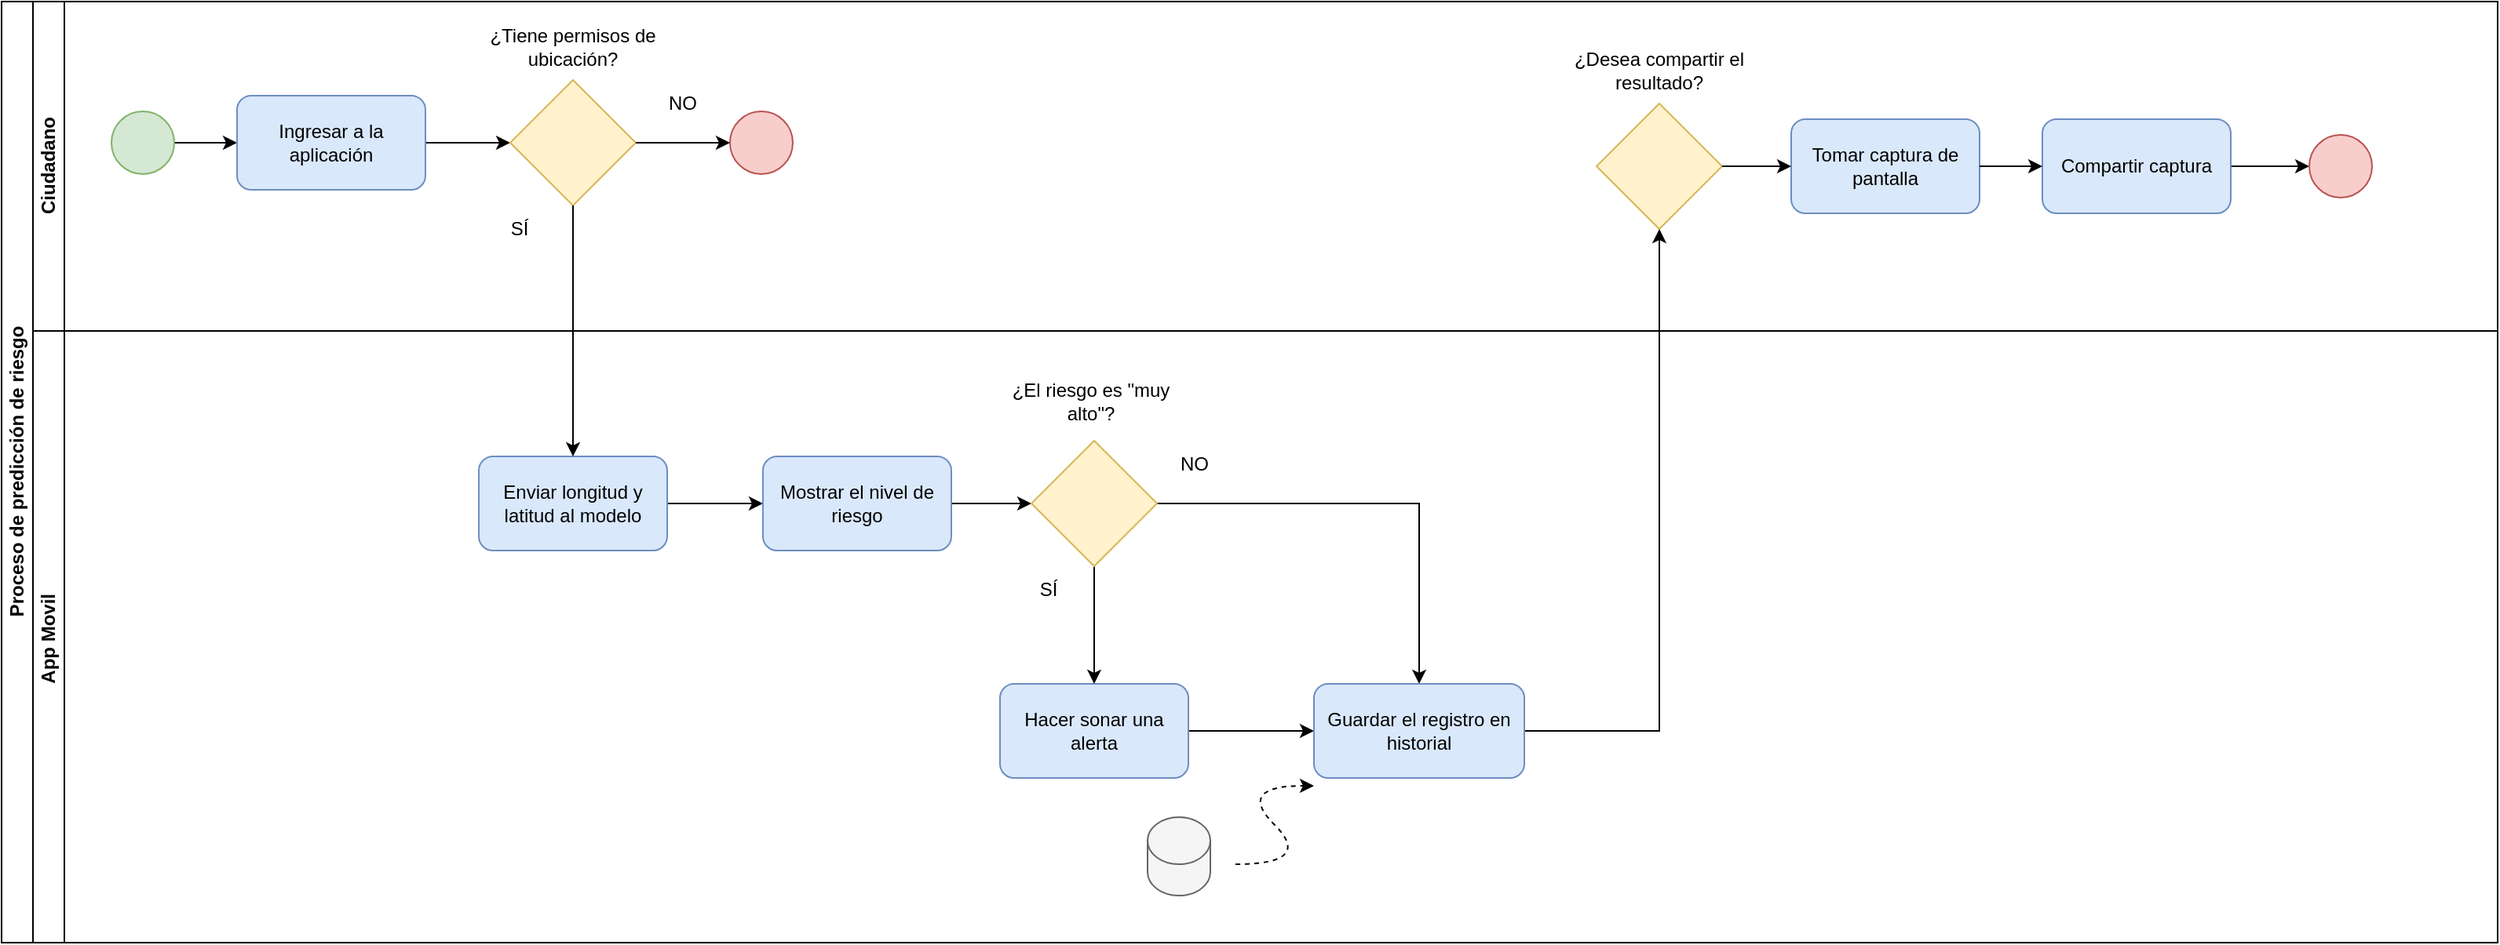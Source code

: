 <mxfile version="27.0.9">
  <diagram name="Página-1" id="uEBPVEjk5trPqZ7M9bfk">
    <mxGraphModel dx="1783" dy="1094" grid="1" gridSize="10" guides="1" tooltips="1" connect="1" arrows="1" fold="1" page="1" pageScale="1" pageWidth="827" pageHeight="1169" math="0" shadow="0">
      <root>
        <mxCell id="0" />
        <mxCell id="1" parent="0" />
        <mxCell id="FWGj9NIwGu_WVEzGaLrx-1" value="Proceso de predicción de riesgo" style="swimlane;childLayout=stackLayout;resizeParent=1;resizeParentMax=0;horizontal=0;startSize=20;horizontalStack=0;html=1;movable=1;resizable=1;rotatable=1;deletable=1;editable=1;locked=0;connectable=1;" parent="1" vertex="1">
          <mxGeometry x="20" y="20" width="1590" height="600" as="geometry">
            <mxRectangle x="23" y="120" width="40" height="250" as="alternateBounds" />
          </mxGeometry>
        </mxCell>
        <mxCell id="FWGj9NIwGu_WVEzGaLrx-2" value="Ciudadano" style="swimlane;startSize=20;horizontal=0;html=1;" parent="FWGj9NIwGu_WVEzGaLrx-1" vertex="1">
          <mxGeometry x="20" width="1570" height="210" as="geometry">
            <mxRectangle x="20" width="760" height="30" as="alternateBounds" />
          </mxGeometry>
        </mxCell>
        <mxCell id="TkjVyUHCU5Bn7p3LZ1cL-27" value="" style="group" vertex="1" connectable="0" parent="FWGj9NIwGu_WVEzGaLrx-2">
          <mxGeometry x="980" y="35" width="112" height="110" as="geometry" />
        </mxCell>
        <mxCell id="TkjVyUHCU5Bn7p3LZ1cL-28" value="" style="rhombus;whiteSpace=wrap;html=1;fillColor=#fff2cc;strokeColor=#d6b656;" vertex="1" parent="TkjVyUHCU5Bn7p3LZ1cL-27">
          <mxGeometry x="16" y="30" width="80" height="80" as="geometry" />
        </mxCell>
        <mxCell id="TkjVyUHCU5Bn7p3LZ1cL-29" value="¿Desea compartir el resultado?" style="text;html=1;align=center;verticalAlign=middle;whiteSpace=wrap;rounded=0;" vertex="1" parent="TkjVyUHCU5Bn7p3LZ1cL-27">
          <mxGeometry y="-6" width="112" height="30" as="geometry" />
        </mxCell>
        <mxCell id="TkjVyUHCU5Bn7p3LZ1cL-33" value="Tomar captura de pantalla" style="whiteSpace=wrap;html=1;fillColor=#dae8fc;strokeColor=#6c8ebf;rounded=1;" vertex="1" parent="FWGj9NIwGu_WVEzGaLrx-2">
          <mxGeometry x="1120" y="75" width="120" height="60" as="geometry" />
        </mxCell>
        <mxCell id="TkjVyUHCU5Bn7p3LZ1cL-50" style="edgeStyle=orthogonalEdgeStyle;rounded=0;orthogonalLoop=1;jettySize=auto;html=1;exitX=1;exitY=0.5;exitDx=0;exitDy=0;entryX=0;entryY=0.5;entryDx=0;entryDy=0;" edge="1" parent="FWGj9NIwGu_WVEzGaLrx-2" source="TkjVyUHCU5Bn7p3LZ1cL-35" target="TkjVyUHCU5Bn7p3LZ1cL-49">
          <mxGeometry relative="1" as="geometry" />
        </mxCell>
        <mxCell id="TkjVyUHCU5Bn7p3LZ1cL-35" value="Compartir captura" style="whiteSpace=wrap;html=1;fillColor=#dae8fc;strokeColor=#6c8ebf;rounded=1;" vertex="1" parent="FWGj9NIwGu_WVEzGaLrx-2">
          <mxGeometry x="1280" y="75" width="120" height="60" as="geometry" />
        </mxCell>
        <mxCell id="TkjVyUHCU5Bn7p3LZ1cL-34" value="" style="edgeStyle=orthogonalEdgeStyle;rounded=0;orthogonalLoop=1;jettySize=auto;html=1;" edge="1" parent="FWGj9NIwGu_WVEzGaLrx-2" source="TkjVyUHCU5Bn7p3LZ1cL-28" target="TkjVyUHCU5Bn7p3LZ1cL-33">
          <mxGeometry relative="1" as="geometry" />
        </mxCell>
        <mxCell id="TkjVyUHCU5Bn7p3LZ1cL-36" value="" style="edgeStyle=orthogonalEdgeStyle;rounded=0;orthogonalLoop=1;jettySize=auto;html=1;" edge="1" parent="FWGj9NIwGu_WVEzGaLrx-2" source="TkjVyUHCU5Bn7p3LZ1cL-33" target="TkjVyUHCU5Bn7p3LZ1cL-35">
          <mxGeometry relative="1" as="geometry" />
        </mxCell>
        <mxCell id="TkjVyUHCU5Bn7p3LZ1cL-49" value="" style="ellipse;whiteSpace=wrap;html=1;aspect=fixed;fillColor=#f8cecc;strokeColor=#b85450;" vertex="1" parent="FWGj9NIwGu_WVEzGaLrx-2">
          <mxGeometry x="1450" y="85" width="40" height="40" as="geometry" />
        </mxCell>
        <mxCell id="FWGj9NIwGu_WVEzGaLrx-3" value="App Movil&amp;nbsp;" style="swimlane;startSize=20;horizontal=0;html=1;" parent="FWGj9NIwGu_WVEzGaLrx-1" vertex="1">
          <mxGeometry x="20" y="210" width="1570" height="390" as="geometry" />
        </mxCell>
        <mxCell id="TkjVyUHCU5Bn7p3LZ1cL-41" value="" style="curved=1;endArrow=classic;html=1;rounded=0;dashed=1;" edge="1" parent="FWGj9NIwGu_WVEzGaLrx-3">
          <mxGeometry width="50" height="50" relative="1" as="geometry">
            <mxPoint x="766" y="340" as="sourcePoint" />
            <mxPoint x="816" y="290" as="targetPoint" />
            <Array as="points">
              <mxPoint x="816" y="340" />
              <mxPoint x="766" y="290" />
            </Array>
          </mxGeometry>
        </mxCell>
        <mxCell id="TkjVyUHCU5Bn7p3LZ1cL-42" value="" style="shape=cylinder3;whiteSpace=wrap;html=1;boundedLbl=1;backgroundOutline=1;size=15;fillColor=#f5f5f5;strokeColor=#666666;fontColor=#333333;" vertex="1" parent="FWGj9NIwGu_WVEzGaLrx-3">
          <mxGeometry x="710" y="310" width="40" height="50" as="geometry" />
        </mxCell>
        <mxCell id="TkjVyUHCU5Bn7p3LZ1cL-21" value="&lt;div&gt;&lt;span style=&quot;background-color: transparent; color: light-dark(rgb(0, 0, 0), rgb(255, 255, 255));&quot;&gt;¿El riesgo es &quot;muy alto&quot;?&lt;/span&gt;&lt;/div&gt;" style="text;html=1;align=center;verticalAlign=middle;whiteSpace=wrap;rounded=0;" vertex="1" parent="FWGj9NIwGu_WVEzGaLrx-3">
          <mxGeometry x="618" y="30" width="112" height="30" as="geometry" />
        </mxCell>
        <mxCell id="TkjVyUHCU5Bn7p3LZ1cL-26" value="NO" style="text;html=1;align=center;verticalAlign=middle;whiteSpace=wrap;rounded=0;" vertex="1" parent="FWGj9NIwGu_WVEzGaLrx-3">
          <mxGeometry x="720" y="70" width="40" height="30" as="geometry" />
        </mxCell>
        <mxCell id="TkjVyUHCU5Bn7p3LZ1cL-3" value="" style="edgeStyle=orthogonalEdgeStyle;rounded=0;orthogonalLoop=1;jettySize=auto;html=1;" edge="1" parent="1" source="TkjVyUHCU5Bn7p3LZ1cL-1" target="TkjVyUHCU5Bn7p3LZ1cL-2">
          <mxGeometry relative="1" as="geometry" />
        </mxCell>
        <mxCell id="TkjVyUHCU5Bn7p3LZ1cL-1" value="" style="ellipse;whiteSpace=wrap;html=1;aspect=fixed;fillColor=#d5e8d4;strokeColor=#82b366;" vertex="1" parent="1">
          <mxGeometry x="90" y="90" width="40" height="40" as="geometry" />
        </mxCell>
        <mxCell id="TkjVyUHCU5Bn7p3LZ1cL-8" style="edgeStyle=orthogonalEdgeStyle;rounded=0;orthogonalLoop=1;jettySize=auto;html=1;exitX=1;exitY=0.5;exitDx=0;exitDy=0;entryX=0;entryY=0.5;entryDx=0;entryDy=0;" edge="1" parent="1" source="TkjVyUHCU5Bn7p3LZ1cL-2" target="TkjVyUHCU5Bn7p3LZ1cL-6">
          <mxGeometry relative="1" as="geometry" />
        </mxCell>
        <mxCell id="TkjVyUHCU5Bn7p3LZ1cL-2" value="Ingresar a la aplicación" style="whiteSpace=wrap;html=1;fillColor=#dae8fc;strokeColor=#6c8ebf;rounded=1;" vertex="1" parent="1">
          <mxGeometry x="170" y="80" width="120" height="60" as="geometry" />
        </mxCell>
        <mxCell id="TkjVyUHCU5Bn7p3LZ1cL-9" value="" style="group" vertex="1" connectable="0" parent="1">
          <mxGeometry x="328" y="40" width="112" height="110" as="geometry" />
        </mxCell>
        <mxCell id="TkjVyUHCU5Bn7p3LZ1cL-6" value="" style="rhombus;whiteSpace=wrap;html=1;fillColor=#fff2cc;strokeColor=#d6b656;" vertex="1" parent="TkjVyUHCU5Bn7p3LZ1cL-9">
          <mxGeometry x="16" y="30" width="80" height="80" as="geometry" />
        </mxCell>
        <mxCell id="TkjVyUHCU5Bn7p3LZ1cL-7" value="¿Tiene permisos de ubicación?" style="text;html=1;align=center;verticalAlign=middle;whiteSpace=wrap;rounded=0;" vertex="1" parent="TkjVyUHCU5Bn7p3LZ1cL-9">
          <mxGeometry y="-6" width="112" height="30" as="geometry" />
        </mxCell>
        <mxCell id="TkjVyUHCU5Bn7p3LZ1cL-15" value="" style="edgeStyle=orthogonalEdgeStyle;rounded=0;orthogonalLoop=1;jettySize=auto;html=1;" edge="1" parent="1" source="TkjVyUHCU5Bn7p3LZ1cL-10" target="TkjVyUHCU5Bn7p3LZ1cL-14">
          <mxGeometry relative="1" as="geometry" />
        </mxCell>
        <mxCell id="TkjVyUHCU5Bn7p3LZ1cL-10" value="Enviar longitud y latitud al modelo" style="whiteSpace=wrap;html=1;fillColor=#dae8fc;strokeColor=#6c8ebf;rounded=1;" vertex="1" parent="1">
          <mxGeometry x="324" y="310" width="120" height="60" as="geometry" />
        </mxCell>
        <mxCell id="TkjVyUHCU5Bn7p3LZ1cL-11" value="" style="edgeStyle=orthogonalEdgeStyle;rounded=0;orthogonalLoop=1;jettySize=auto;html=1;" edge="1" parent="1" source="TkjVyUHCU5Bn7p3LZ1cL-6" target="TkjVyUHCU5Bn7p3LZ1cL-10">
          <mxGeometry relative="1" as="geometry" />
        </mxCell>
        <mxCell id="TkjVyUHCU5Bn7p3LZ1cL-12" value="SÍ" style="text;html=1;align=center;verticalAlign=middle;whiteSpace=wrap;rounded=0;" vertex="1" parent="1">
          <mxGeometry x="330" y="150" width="40" height="30" as="geometry" />
        </mxCell>
        <mxCell id="TkjVyUHCU5Bn7p3LZ1cL-13" value="NO" style="text;html=1;align=center;verticalAlign=middle;whiteSpace=wrap;rounded=0;" vertex="1" parent="1">
          <mxGeometry x="434" y="70" width="40" height="30" as="geometry" />
        </mxCell>
        <mxCell id="TkjVyUHCU5Bn7p3LZ1cL-22" style="edgeStyle=orthogonalEdgeStyle;rounded=0;orthogonalLoop=1;jettySize=auto;html=1;exitX=1;exitY=0.5;exitDx=0;exitDy=0;entryX=0;entryY=0.5;entryDx=0;entryDy=0;" edge="1" parent="1" source="TkjVyUHCU5Bn7p3LZ1cL-14" target="TkjVyUHCU5Bn7p3LZ1cL-20">
          <mxGeometry relative="1" as="geometry" />
        </mxCell>
        <mxCell id="TkjVyUHCU5Bn7p3LZ1cL-14" value="Mostrar el nivel de riesgo" style="whiteSpace=wrap;html=1;fillColor=#dae8fc;strokeColor=#6c8ebf;rounded=1;" vertex="1" parent="1">
          <mxGeometry x="505" y="310" width="120" height="60" as="geometry" />
        </mxCell>
        <mxCell id="TkjVyUHCU5Bn7p3LZ1cL-17" value="" style="ellipse;whiteSpace=wrap;html=1;aspect=fixed;fillColor=#f8cecc;strokeColor=#b85450;" vertex="1" parent="1">
          <mxGeometry x="484" y="90" width="40" height="40" as="geometry" />
        </mxCell>
        <mxCell id="TkjVyUHCU5Bn7p3LZ1cL-18" style="edgeStyle=orthogonalEdgeStyle;rounded=0;orthogonalLoop=1;jettySize=auto;html=1;exitX=1;exitY=0.5;exitDx=0;exitDy=0;" edge="1" parent="1" source="TkjVyUHCU5Bn7p3LZ1cL-6" target="TkjVyUHCU5Bn7p3LZ1cL-17">
          <mxGeometry relative="1" as="geometry" />
        </mxCell>
        <mxCell id="TkjVyUHCU5Bn7p3LZ1cL-40" value="" style="edgeStyle=orthogonalEdgeStyle;rounded=0;orthogonalLoop=1;jettySize=auto;html=1;" edge="1" parent="1" source="TkjVyUHCU5Bn7p3LZ1cL-23" target="TkjVyUHCU5Bn7p3LZ1cL-39">
          <mxGeometry relative="1" as="geometry" />
        </mxCell>
        <mxCell id="TkjVyUHCU5Bn7p3LZ1cL-23" value="Hacer sonar una alerta" style="whiteSpace=wrap;html=1;fillColor=#dae8fc;strokeColor=#6c8ebf;rounded=1;" vertex="1" parent="1">
          <mxGeometry x="656" y="455" width="120" height="60" as="geometry" />
        </mxCell>
        <mxCell id="TkjVyUHCU5Bn7p3LZ1cL-24" value="" style="edgeStyle=orthogonalEdgeStyle;rounded=0;orthogonalLoop=1;jettySize=auto;html=1;" edge="1" parent="1" source="TkjVyUHCU5Bn7p3LZ1cL-20" target="TkjVyUHCU5Bn7p3LZ1cL-23">
          <mxGeometry relative="1" as="geometry" />
        </mxCell>
        <mxCell id="TkjVyUHCU5Bn7p3LZ1cL-25" value="SÍ" style="text;html=1;align=center;verticalAlign=middle;whiteSpace=wrap;rounded=0;" vertex="1" parent="1">
          <mxGeometry x="667" y="380" width="40" height="30" as="geometry" />
        </mxCell>
        <mxCell id="TkjVyUHCU5Bn7p3LZ1cL-44" style="edgeStyle=orthogonalEdgeStyle;rounded=0;orthogonalLoop=1;jettySize=auto;html=1;exitX=1;exitY=0.5;exitDx=0;exitDy=0;" edge="1" parent="1" source="TkjVyUHCU5Bn7p3LZ1cL-20" target="TkjVyUHCU5Bn7p3LZ1cL-39">
          <mxGeometry relative="1" as="geometry" />
        </mxCell>
        <mxCell id="TkjVyUHCU5Bn7p3LZ1cL-20" value="" style="rhombus;whiteSpace=wrap;html=1;fillColor=#fff2cc;strokeColor=#d6b656;" vertex="1" parent="1">
          <mxGeometry x="676" y="300" width="80" height="80" as="geometry" />
        </mxCell>
        <mxCell id="TkjVyUHCU5Bn7p3LZ1cL-46" style="edgeStyle=orthogonalEdgeStyle;rounded=0;orthogonalLoop=1;jettySize=auto;html=1;exitX=1;exitY=0.5;exitDx=0;exitDy=0;entryX=0.5;entryY=1;entryDx=0;entryDy=0;" edge="1" parent="1" source="TkjVyUHCU5Bn7p3LZ1cL-39" target="TkjVyUHCU5Bn7p3LZ1cL-28">
          <mxGeometry relative="1" as="geometry" />
        </mxCell>
        <mxCell id="TkjVyUHCU5Bn7p3LZ1cL-39" value="Guardar el registro en historial" style="whiteSpace=wrap;html=1;fillColor=#dae8fc;strokeColor=#6c8ebf;rounded=1;" vertex="1" parent="1">
          <mxGeometry x="856" y="455" width="134" height="60" as="geometry" />
        </mxCell>
      </root>
    </mxGraphModel>
  </diagram>
</mxfile>

